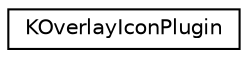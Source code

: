 digraph "Graphical Class Hierarchy"
{
  edge [fontname="Helvetica",fontsize="10",labelfontname="Helvetica",labelfontsize="10"];
  node [fontname="Helvetica",fontsize="10",shape=record];
  rankdir="LR";
  Node0 [label="KOverlayIconPlugin",height=0.2,width=0.4,color="black", fillcolor="white", style="filled",URL="$classKOverlayIconPlugin.html",tooltip="Base class for overlay icon plugins. "];
}
